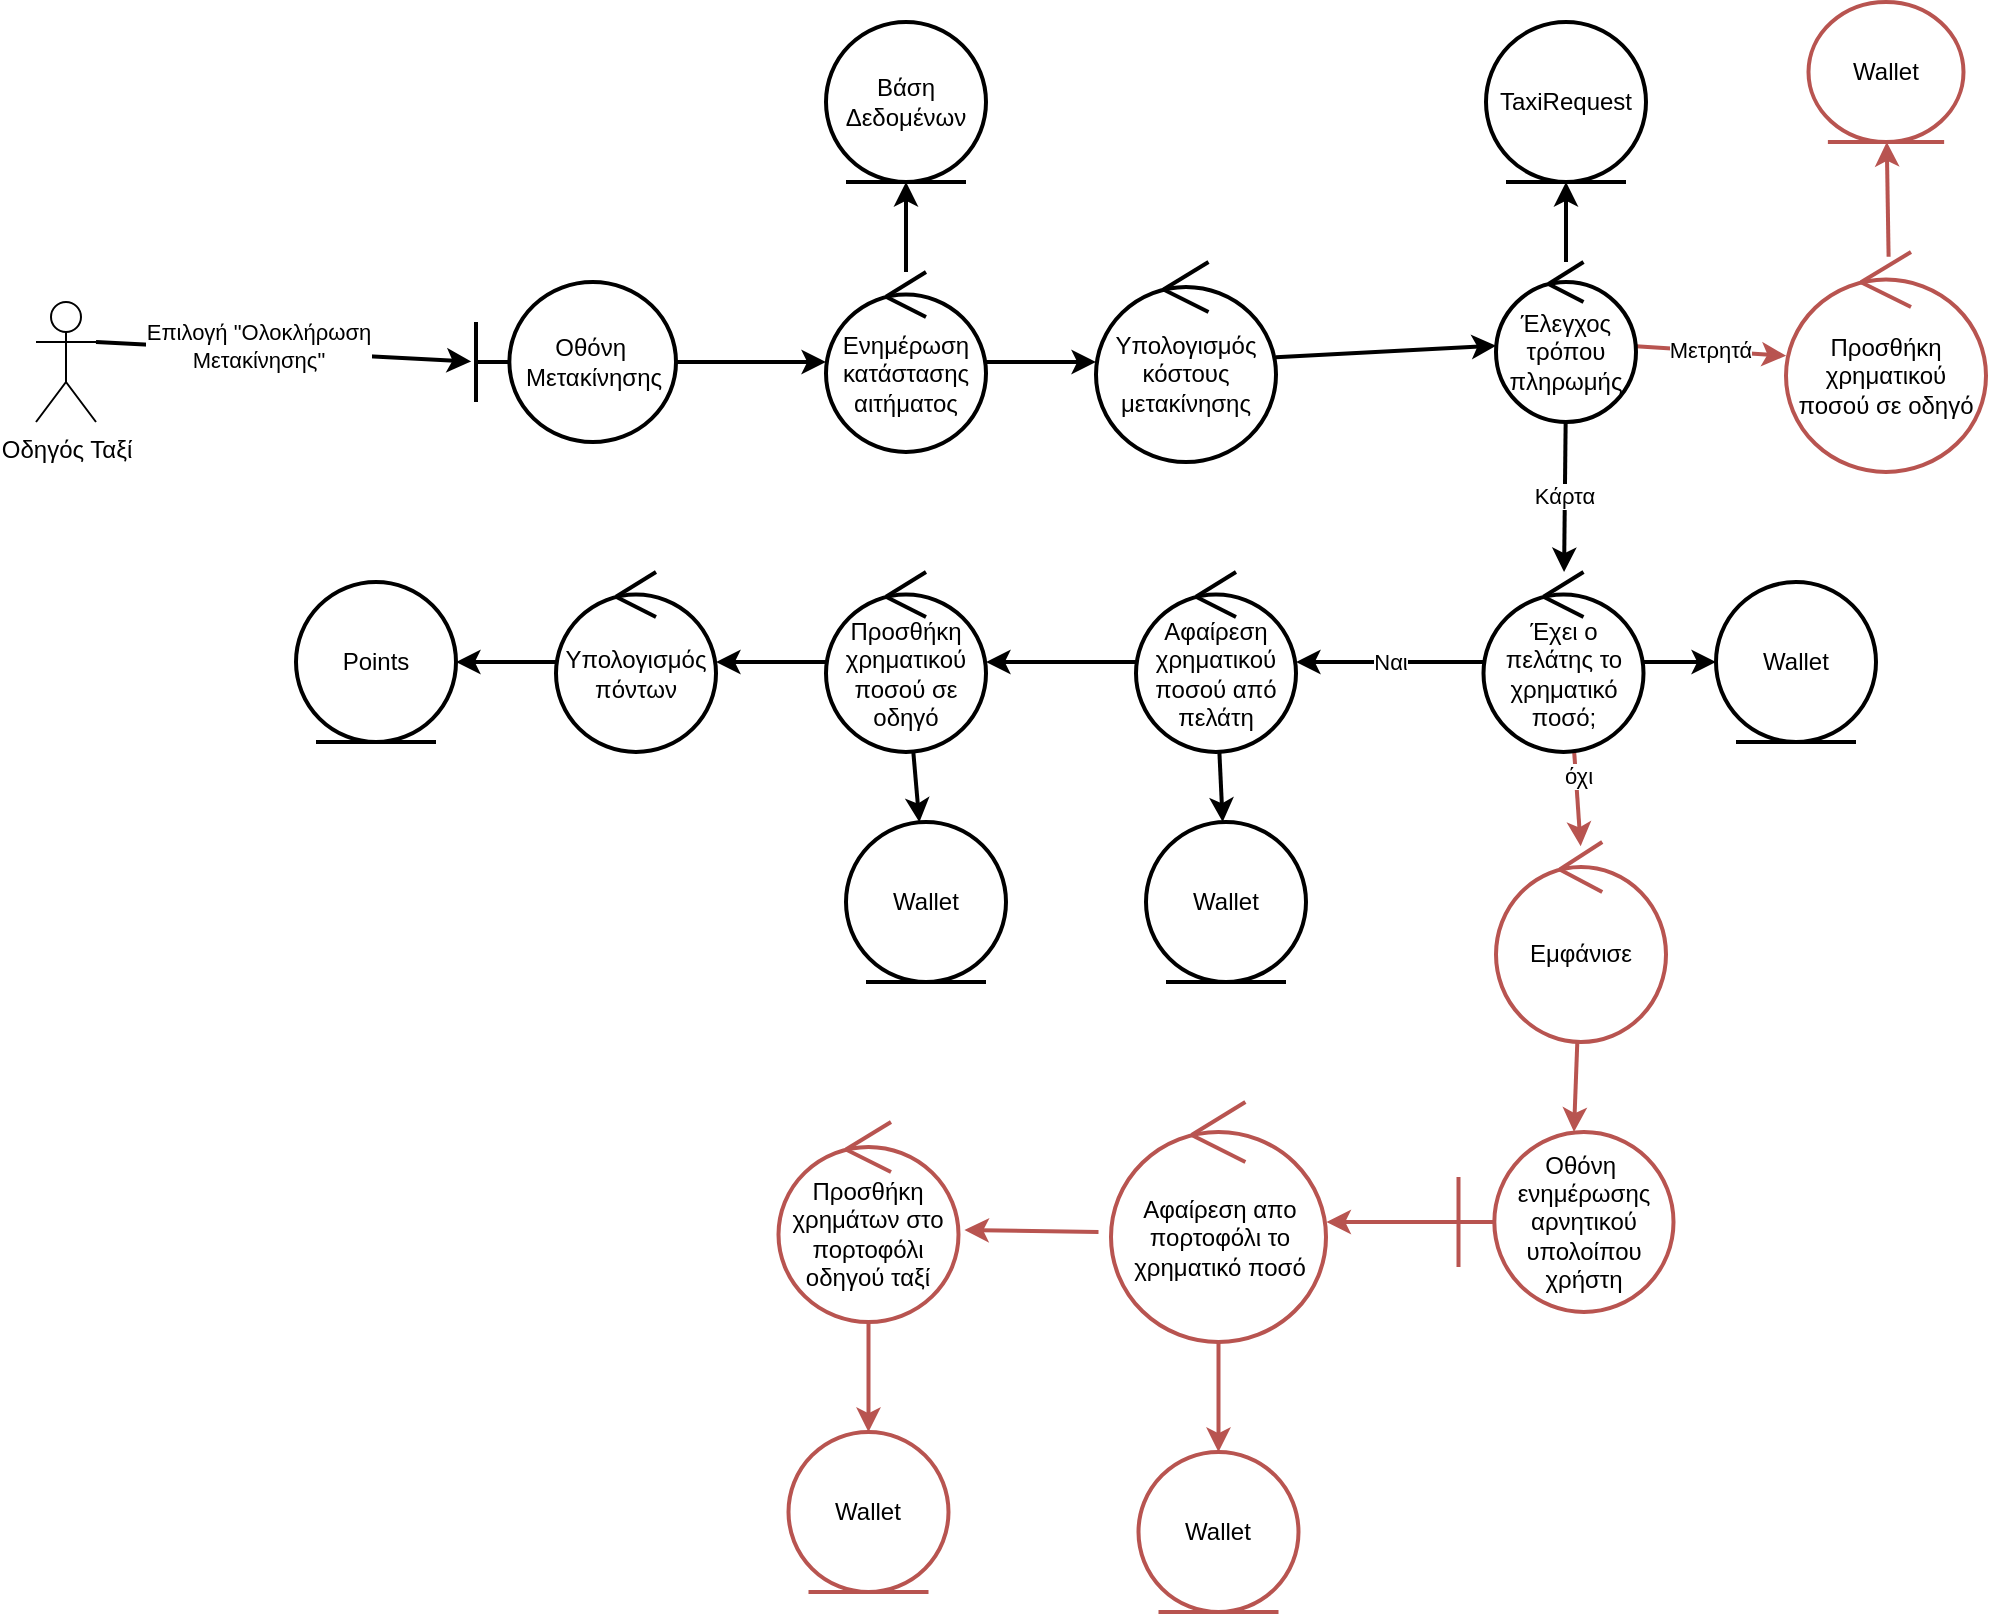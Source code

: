 <mxfile>
    <diagram id="ZnUvBVadmKkvFejZgnjO" name="Page-1">
        <mxGraphModel dx="943" dy="1139" grid="1" gridSize="10" guides="1" tooltips="1" connect="1" arrows="1" fold="1" page="1" pageScale="1" pageWidth="850" pageHeight="1100" math="0" shadow="0">
            <root>
                <mxCell id="0"/>
                <mxCell id="1" parent="0"/>
                <mxCell id="4" style="edgeStyle=none;html=1;exitX=1;exitY=0.333;exitDx=0;exitDy=0;exitPerimeter=0;entryX=-0.024;entryY=0.497;entryDx=0;entryDy=0;entryPerimeter=0;strokeWidth=2;" parent="1" source="2" target="3" edge="1">
                    <mxGeometry relative="1" as="geometry"/>
                </mxCell>
                <mxCell id="6" value="Επιλογή &quot;Ολοκλήρωση&lt;br&gt;Μετακίνησης&quot;" style="edgeLabel;html=1;align=center;verticalAlign=middle;resizable=0;points=[];" parent="4" vertex="1" connectable="0">
                    <mxGeometry x="-0.143" y="2" relative="1" as="geometry">
                        <mxPoint as="offset"/>
                    </mxGeometry>
                </mxCell>
                <mxCell id="2" value="Οδηγός Ταξί" style="shape=umlActor;verticalLabelPosition=bottom;verticalAlign=top;html=1;" parent="1" vertex="1">
                    <mxGeometry x="120" y="260" width="30" height="60" as="geometry"/>
                </mxCell>
                <mxCell id="8" value="" style="edgeStyle=none;html=1;strokeWidth=2;" parent="1" source="3" target="7" edge="1">
                    <mxGeometry relative="1" as="geometry"/>
                </mxCell>
                <mxCell id="3" value="Οθόνη&amp;nbsp; Μετακίνησης" style="shape=umlBoundary;whiteSpace=wrap;html=1;strokeWidth=2;" parent="1" vertex="1">
                    <mxGeometry x="340" y="250" width="100" height="80" as="geometry"/>
                </mxCell>
                <mxCell id="10" value="" style="edgeStyle=none;html=1;strokeWidth=2;" parent="1" source="7" target="9" edge="1">
                    <mxGeometry relative="1" as="geometry"/>
                </mxCell>
                <mxCell id="12" value="" style="edgeStyle=none;html=1;strokeWidth=2;" parent="1" source="7" target="11" edge="1">
                    <mxGeometry relative="1" as="geometry"/>
                </mxCell>
                <mxCell id="7" value="Ενημέρωση κατάστασης αιτήματος" style="ellipse;shape=umlControl;whiteSpace=wrap;html=1;strokeWidth=2;" parent="1" vertex="1">
                    <mxGeometry x="515" y="245" width="80" height="90" as="geometry"/>
                </mxCell>
                <mxCell id="9" value="Βάση Δεδομένων" style="ellipse;shape=umlEntity;whiteSpace=wrap;html=1;strokeWidth=2;" parent="1" vertex="1">
                    <mxGeometry x="515" y="120" width="80" height="80" as="geometry"/>
                </mxCell>
                <mxCell id="16" value="" style="edgeStyle=none;html=1;strokeWidth=2;" parent="1" source="11" target="15" edge="1">
                    <mxGeometry relative="1" as="geometry"/>
                </mxCell>
                <mxCell id="11" value="Υπολογισμός κόστους μετακίνησης" style="ellipse;shape=umlControl;whiteSpace=wrap;html=1;strokeWidth=2;" parent="1" vertex="1">
                    <mxGeometry x="650" y="240" width="90" height="100" as="geometry"/>
                </mxCell>
                <mxCell id="18" value="" style="edgeStyle=none;html=1;strokeWidth=2;" parent="1" source="15" target="17" edge="1">
                    <mxGeometry relative="1" as="geometry"/>
                </mxCell>
                <mxCell id="20" value="Κάρτα" style="edgeStyle=none;html=1;strokeWidth=2;" parent="1" source="15" target="19" edge="1">
                    <mxGeometry relative="1" as="geometry"/>
                </mxCell>
                <mxCell id="39" value="Μετρητά" style="edgeStyle=none;html=1;fillColor=#f8cecc;strokeColor=#b85450;strokeWidth=2;" parent="1" source="15" target="38" edge="1">
                    <mxGeometry relative="1" as="geometry"/>
                </mxCell>
                <mxCell id="15" value="Έλεγχος τρόπου πληρωμής" style="ellipse;shape=umlControl;whiteSpace=wrap;html=1;strokeWidth=2;" parent="1" vertex="1">
                    <mxGeometry x="850" y="240" width="70" height="80" as="geometry"/>
                </mxCell>
                <mxCell id="17" value="TaxiRequest" style="ellipse;shape=umlEntity;whiteSpace=wrap;html=1;strokeWidth=2;" parent="1" vertex="1">
                    <mxGeometry x="845" y="120" width="80" height="80" as="geometry"/>
                </mxCell>
                <mxCell id="22" value="" style="edgeStyle=none;html=1;strokeWidth=2;" parent="1" source="19" target="21" edge="1">
                    <mxGeometry relative="1" as="geometry"/>
                </mxCell>
                <mxCell id="25" value="Ναι" style="edgeStyle=none;html=1;strokeWidth=2;" parent="1" source="19" target="24" edge="1">
                    <mxGeometry relative="1" as="geometry"/>
                </mxCell>
                <mxCell id="45" style="edgeStyle=none;html=1;strokeColor=#B85450;entryX=0.498;entryY=0.021;entryDx=0;entryDy=0;entryPerimeter=0;exitX=0.566;exitY=0.989;exitDx=0;exitDy=0;exitPerimeter=0;strokeWidth=2;" parent="1" source="19" target="58" edge="1">
                    <mxGeometry relative="1" as="geometry">
                        <mxPoint x="880" y="560" as="targetPoint"/>
                    </mxGeometry>
                </mxCell>
                <mxCell id="46" value="όχι" style="edgeLabel;html=1;align=center;verticalAlign=middle;resizable=0;points=[];" parent="45" vertex="1" connectable="0">
                    <mxGeometry x="-0.475" y="1" relative="1" as="geometry">
                        <mxPoint as="offset"/>
                    </mxGeometry>
                </mxCell>
                <mxCell id="19" value="Έχει ο πελάτης το χρηματικό ποσό;" style="ellipse;shape=umlControl;whiteSpace=wrap;html=1;strokeWidth=2;" parent="1" vertex="1">
                    <mxGeometry x="843.75" y="395" width="80" height="90" as="geometry"/>
                </mxCell>
                <mxCell id="21" value="Wallet" style="ellipse;shape=umlEntity;whiteSpace=wrap;html=1;strokeWidth=2;" parent="1" vertex="1">
                    <mxGeometry x="960" y="400" width="80" height="80" as="geometry"/>
                </mxCell>
                <mxCell id="27" value="" style="edgeStyle=none;html=1;strokeWidth=2;" parent="1" source="24" target="26" edge="1">
                    <mxGeometry relative="1" as="geometry"/>
                </mxCell>
                <mxCell id="29" value="" style="edgeStyle=none;html=1;strokeWidth=2;" parent="1" source="24" target="28" edge="1">
                    <mxGeometry relative="1" as="geometry"/>
                </mxCell>
                <mxCell id="24" value="Αφαίρεση χρηματικού ποσού από πελάτη" style="ellipse;shape=umlControl;whiteSpace=wrap;html=1;strokeWidth=2;" parent="1" vertex="1">
                    <mxGeometry x="670" y="395" width="80" height="90" as="geometry"/>
                </mxCell>
                <mxCell id="26" value="Wallet" style="ellipse;shape=umlEntity;whiteSpace=wrap;html=1;strokeWidth=2;" parent="1" vertex="1">
                    <mxGeometry x="675" y="520" width="80" height="80" as="geometry"/>
                </mxCell>
                <mxCell id="31" value="" style="edgeStyle=none;html=1;strokeWidth=2;" parent="1" source="28" target="30" edge="1">
                    <mxGeometry relative="1" as="geometry"/>
                </mxCell>
                <mxCell id="33" value="" style="edgeStyle=none;html=1;strokeWidth=2;" parent="1" source="28" target="32" edge="1">
                    <mxGeometry relative="1" as="geometry"/>
                </mxCell>
                <mxCell id="28" value="Προσθήκη χρηματικού ποσού σε οδηγό" style="ellipse;shape=umlControl;whiteSpace=wrap;html=1;strokeWidth=2;" parent="1" vertex="1">
                    <mxGeometry x="515" y="395" width="80" height="90" as="geometry"/>
                </mxCell>
                <mxCell id="30" value="Wallet" style="ellipse;shape=umlEntity;whiteSpace=wrap;html=1;strokeWidth=2;" parent="1" vertex="1">
                    <mxGeometry x="525" y="520" width="80" height="80" as="geometry"/>
                </mxCell>
                <mxCell id="37" value="" style="edgeStyle=none;html=1;strokeWidth=2;" parent="1" source="32" target="36" edge="1">
                    <mxGeometry relative="1" as="geometry"/>
                </mxCell>
                <mxCell id="32" value="Υπολογισμός πόντων" style="ellipse;shape=umlControl;whiteSpace=wrap;html=1;strokeWidth=2;" parent="1" vertex="1">
                    <mxGeometry x="380" y="395" width="80" height="90" as="geometry"/>
                </mxCell>
                <mxCell id="36" value="Points" style="ellipse;shape=umlEntity;whiteSpace=wrap;html=1;strokeWidth=2;" parent="1" vertex="1">
                    <mxGeometry x="250" y="400" width="80" height="80" as="geometry"/>
                </mxCell>
                <mxCell id="41" value="" style="edgeStyle=none;html=1;fillColor=#f8cecc;strokeColor=#b85450;strokeWidth=2;exitX=0.513;exitY=0.022;exitDx=0;exitDy=0;exitPerimeter=0;" parent="1" source="38" target="40" edge="1">
                    <mxGeometry relative="1" as="geometry"/>
                </mxCell>
                <mxCell id="38" value="Προσθήκη χρηματικού ποσού σε οδηγό" style="ellipse;shape=umlControl;whiteSpace=wrap;html=1;fillColor=none;strokeColor=#b85450;strokeWidth=2;" parent="1" vertex="1">
                    <mxGeometry x="995" y="235" width="100" height="110" as="geometry"/>
                </mxCell>
                <mxCell id="40" value="Wallet" style="ellipse;shape=umlEntity;whiteSpace=wrap;html=1;fillColor=none;strokeColor=#b85450;strokeWidth=2;" parent="1" vertex="1">
                    <mxGeometry x="1006.25" y="110" width="77.5" height="70" as="geometry"/>
                </mxCell>
                <mxCell id="51" style="edgeStyle=none;html=1;entryX=1.033;entryY=0.54;entryDx=0;entryDy=0;entryPerimeter=0;strokeColor=#B85450;strokeWidth=2;" parent="1" target="50" edge="1">
                    <mxGeometry relative="1" as="geometry">
                        <mxPoint x="651.25" y="725" as="sourcePoint"/>
                    </mxGeometry>
                </mxCell>
                <mxCell id="55" style="edgeStyle=none;html=1;entryX=0.5;entryY=0;entryDx=0;entryDy=0;strokeColor=#B85450;strokeWidth=2;" parent="1" source="47" target="49" edge="1">
                    <mxGeometry relative="1" as="geometry"/>
                </mxCell>
                <mxCell id="47" value="Αφαίρεση απο πορτοφόλι το χρηματικό ποσό" style="ellipse;shape=umlControl;whiteSpace=wrap;html=1;strokeColor=#B85450;strokeWidth=2;" parent="1" vertex="1">
                    <mxGeometry x="657.5" y="660" width="107.5" height="120" as="geometry"/>
                </mxCell>
                <mxCell id="49" value="Wallet" style="ellipse;shape=umlEntity;whiteSpace=wrap;html=1;fillColor=none;strokeColor=#b85450;strokeWidth=2;" parent="1" vertex="1">
                    <mxGeometry x="671.25" y="835" width="80" height="80" as="geometry"/>
                </mxCell>
                <mxCell id="56" style="edgeStyle=none;html=1;entryX=0.5;entryY=0;entryDx=0;entryDy=0;strokeColor=#B85450;strokeWidth=2;" parent="1" source="50" target="52" edge="1">
                    <mxGeometry relative="1" as="geometry"/>
                </mxCell>
                <mxCell id="50" value="Προσθήκη χρημάτων στο πορτοφόλι οδηγού ταξί" style="ellipse;shape=umlControl;whiteSpace=wrap;html=1;strokeColor=#B85450;strokeWidth=2;" parent="1" vertex="1">
                    <mxGeometry x="491.25" y="670" width="90" height="100" as="geometry"/>
                </mxCell>
                <mxCell id="52" value="Wallet" style="ellipse;shape=umlEntity;whiteSpace=wrap;html=1;fillColor=none;strokeColor=#b85450;strokeWidth=2;" parent="1" vertex="1">
                    <mxGeometry x="496.25" y="825" width="80" height="80" as="geometry"/>
                </mxCell>
                <mxCell id="61" style="edgeStyle=none;html=1;entryX=0.537;entryY=0;entryDx=0;entryDy=0;entryPerimeter=0;strokeColor=#B85450;strokeWidth=2;" parent="1" source="58" target="60" edge="1">
                    <mxGeometry relative="1" as="geometry"/>
                </mxCell>
                <mxCell id="58" value="Εμφάνισε" style="ellipse;shape=umlControl;whiteSpace=wrap;html=1;strokeColor=#B85450;strokeWidth=2;" parent="1" vertex="1">
                    <mxGeometry x="850" y="530" width="85" height="100" as="geometry"/>
                </mxCell>
                <mxCell id="62" style="edgeStyle=none;html=1;entryX=1.002;entryY=0.5;entryDx=0;entryDy=0;entryPerimeter=0;strokeColor=#B85450;strokeWidth=2;" parent="1" source="60" target="47" edge="1">
                    <mxGeometry relative="1" as="geometry"/>
                </mxCell>
                <mxCell id="60" value="Οθόνη&amp;nbsp; ενημέρωσης&lt;br&gt;αρνητικού υπολοίπου χρήστη" style="shape=umlBoundary;whiteSpace=wrap;html=1;strokeColor=#B85450;strokeWidth=2;" parent="1" vertex="1">
                    <mxGeometry x="831.25" y="675" width="107.5" height="90" as="geometry"/>
                </mxCell>
            </root>
        </mxGraphModel>
    </diagram>
</mxfile>